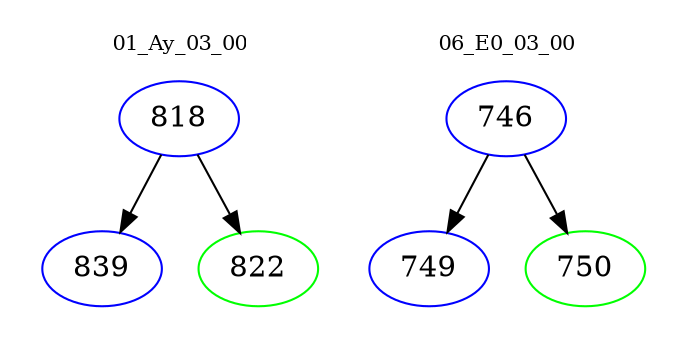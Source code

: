 digraph{
subgraph cluster_0 {
color = white
label = "01_Ay_03_00";
fontsize=10;
T0_818 [label="818", color="blue"]
T0_818 -> T0_839 [color="black"]
T0_839 [label="839", color="blue"]
T0_818 -> T0_822 [color="black"]
T0_822 [label="822", color="green"]
}
subgraph cluster_1 {
color = white
label = "06_E0_03_00";
fontsize=10;
T1_746 [label="746", color="blue"]
T1_746 -> T1_749 [color="black"]
T1_749 [label="749", color="blue"]
T1_746 -> T1_750 [color="black"]
T1_750 [label="750", color="green"]
}
}
